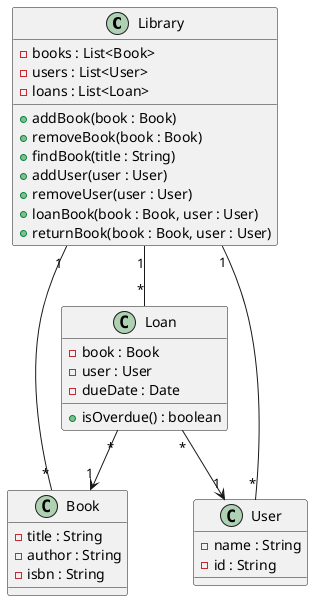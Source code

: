 @startuml
class Library {
    - books : List<Book>
    - users : List<User>
    - loans : List<Loan>

    + addBook(book : Book)
    + removeBook(book : Book)
    + findBook(title : String)
    + addUser(user : User)
    + removeUser(user : User)
    + loanBook(book : Book, user : User)
    + returnBook(book : Book, user : User)
}

class Book {
    - title : String
    - author : String
    - isbn : String
}

class Loan {
    - book : Book
    - user : User
    - dueDate : Date
    + isOverdue() : boolean
}

class User {
    - name : String
    - id : String
}

Library "1" -- "*" Book
Library "1" -- "*" User
Library "1" -- "*" Loan
Loan "*" --> "1" Book
Loan "*" --> "1" User

@enduml